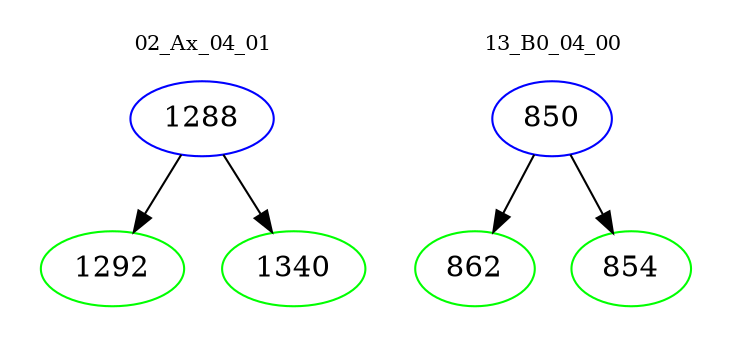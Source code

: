 digraph{
subgraph cluster_0 {
color = white
label = "02_Ax_04_01";
fontsize=10;
T0_1288 [label="1288", color="blue"]
T0_1288 -> T0_1292 [color="black"]
T0_1292 [label="1292", color="green"]
T0_1288 -> T0_1340 [color="black"]
T0_1340 [label="1340", color="green"]
}
subgraph cluster_1 {
color = white
label = "13_B0_04_00";
fontsize=10;
T1_850 [label="850", color="blue"]
T1_850 -> T1_862 [color="black"]
T1_862 [label="862", color="green"]
T1_850 -> T1_854 [color="black"]
T1_854 [label="854", color="green"]
}
}
